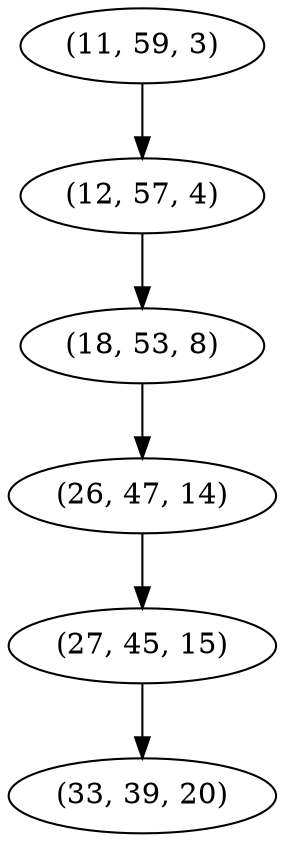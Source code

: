 digraph tree {
    "(11, 59, 3)";
    "(12, 57, 4)";
    "(18, 53, 8)";
    "(26, 47, 14)";
    "(27, 45, 15)";
    "(33, 39, 20)";
    "(11, 59, 3)" -> "(12, 57, 4)";
    "(12, 57, 4)" -> "(18, 53, 8)";
    "(18, 53, 8)" -> "(26, 47, 14)";
    "(26, 47, 14)" -> "(27, 45, 15)";
    "(27, 45, 15)" -> "(33, 39, 20)";
}
